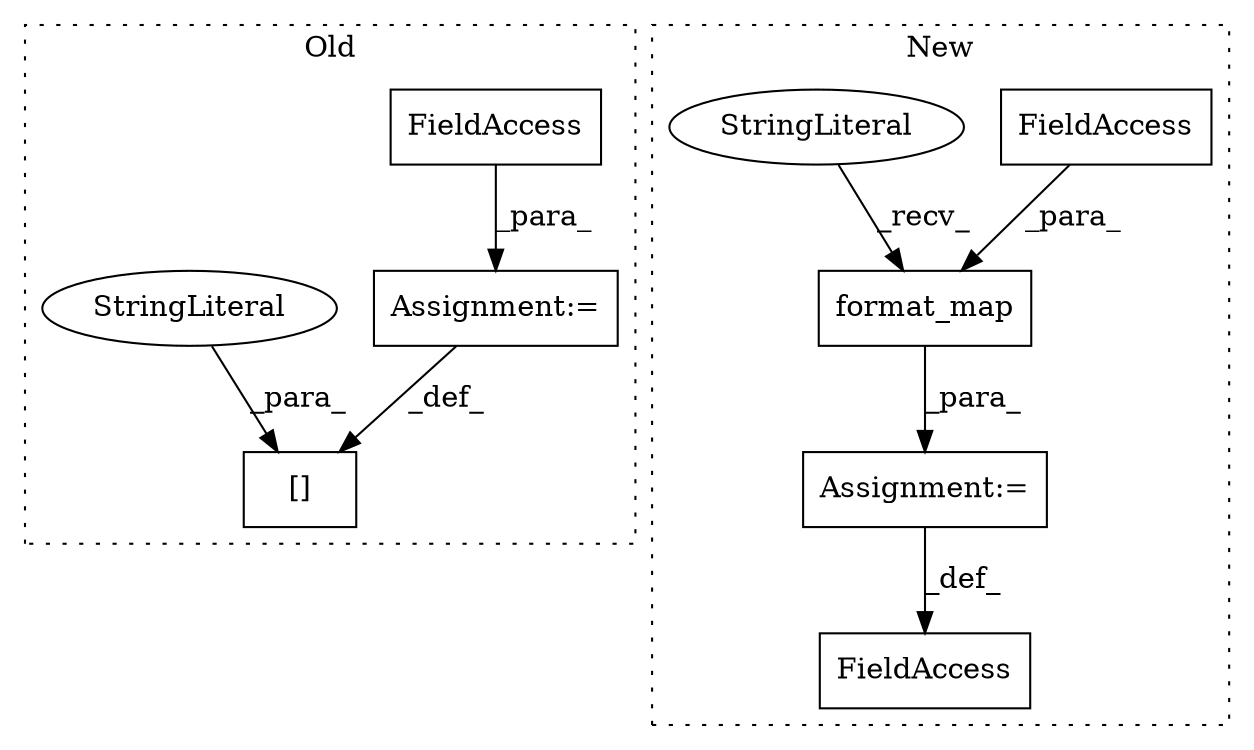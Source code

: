 digraph G {
subgraph cluster0 {
1 [label="[]" a="2" s="5504,5528" l="16,1" shape="box"];
7 [label="Assignment:=" a="7" s="5529" l="1" shape="box"];
8 [label="FieldAccess" a="22" s="5530" l="6" shape="box"];
9 [label="StringLiteral" a="45" s="5520" l="8" shape="ellipse"];
label = "Old";
style="dotted";
}
subgraph cluster1 {
2 [label="format_map" a="32" s="4915,4938" l="11,1" shape="box"];
3 [label="Assignment:=" a="7" s="4843" l="1" shape="box"];
4 [label="FieldAccess" a="22" s="4832" l="11" shape="box"];
5 [label="FieldAccess" a="22" s="4926" l="12" shape="box"];
6 [label="StringLiteral" a="45" s="4844" l="70" shape="ellipse"];
label = "New";
style="dotted";
}
2 -> 3 [label="_para_"];
3 -> 4 [label="_def_"];
5 -> 2 [label="_para_"];
6 -> 2 [label="_recv_"];
7 -> 1 [label="_def_"];
8 -> 7 [label="_para_"];
9 -> 1 [label="_para_"];
}